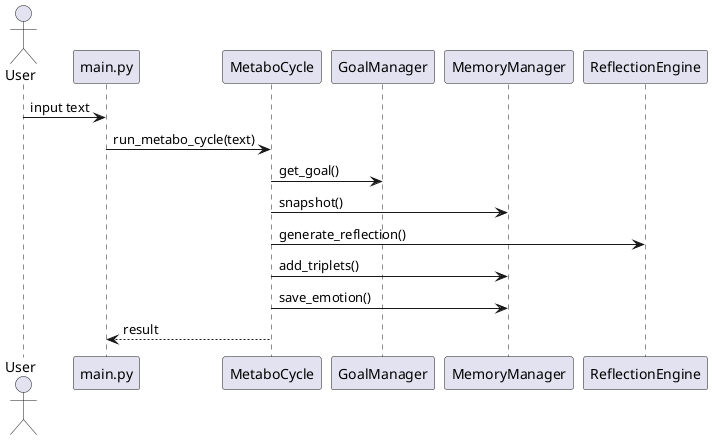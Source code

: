@startuml
actor User
participant "main.py" as Main
participant MetaboCycle
participant GoalManager
participant MemoryManager
participant ReflectionEngine
User -> Main: input text
Main -> MetaboCycle: run_metabo_cycle(text)
MetaboCycle -> GoalManager: get_goal()
MetaboCycle -> MemoryManager: snapshot()
MetaboCycle -> ReflectionEngine: generate_reflection()
MetaboCycle -> MemoryManager: add_triplets()
MetaboCycle -> MemoryManager: save_emotion()
MetaboCycle --> Main: result
@enduml
